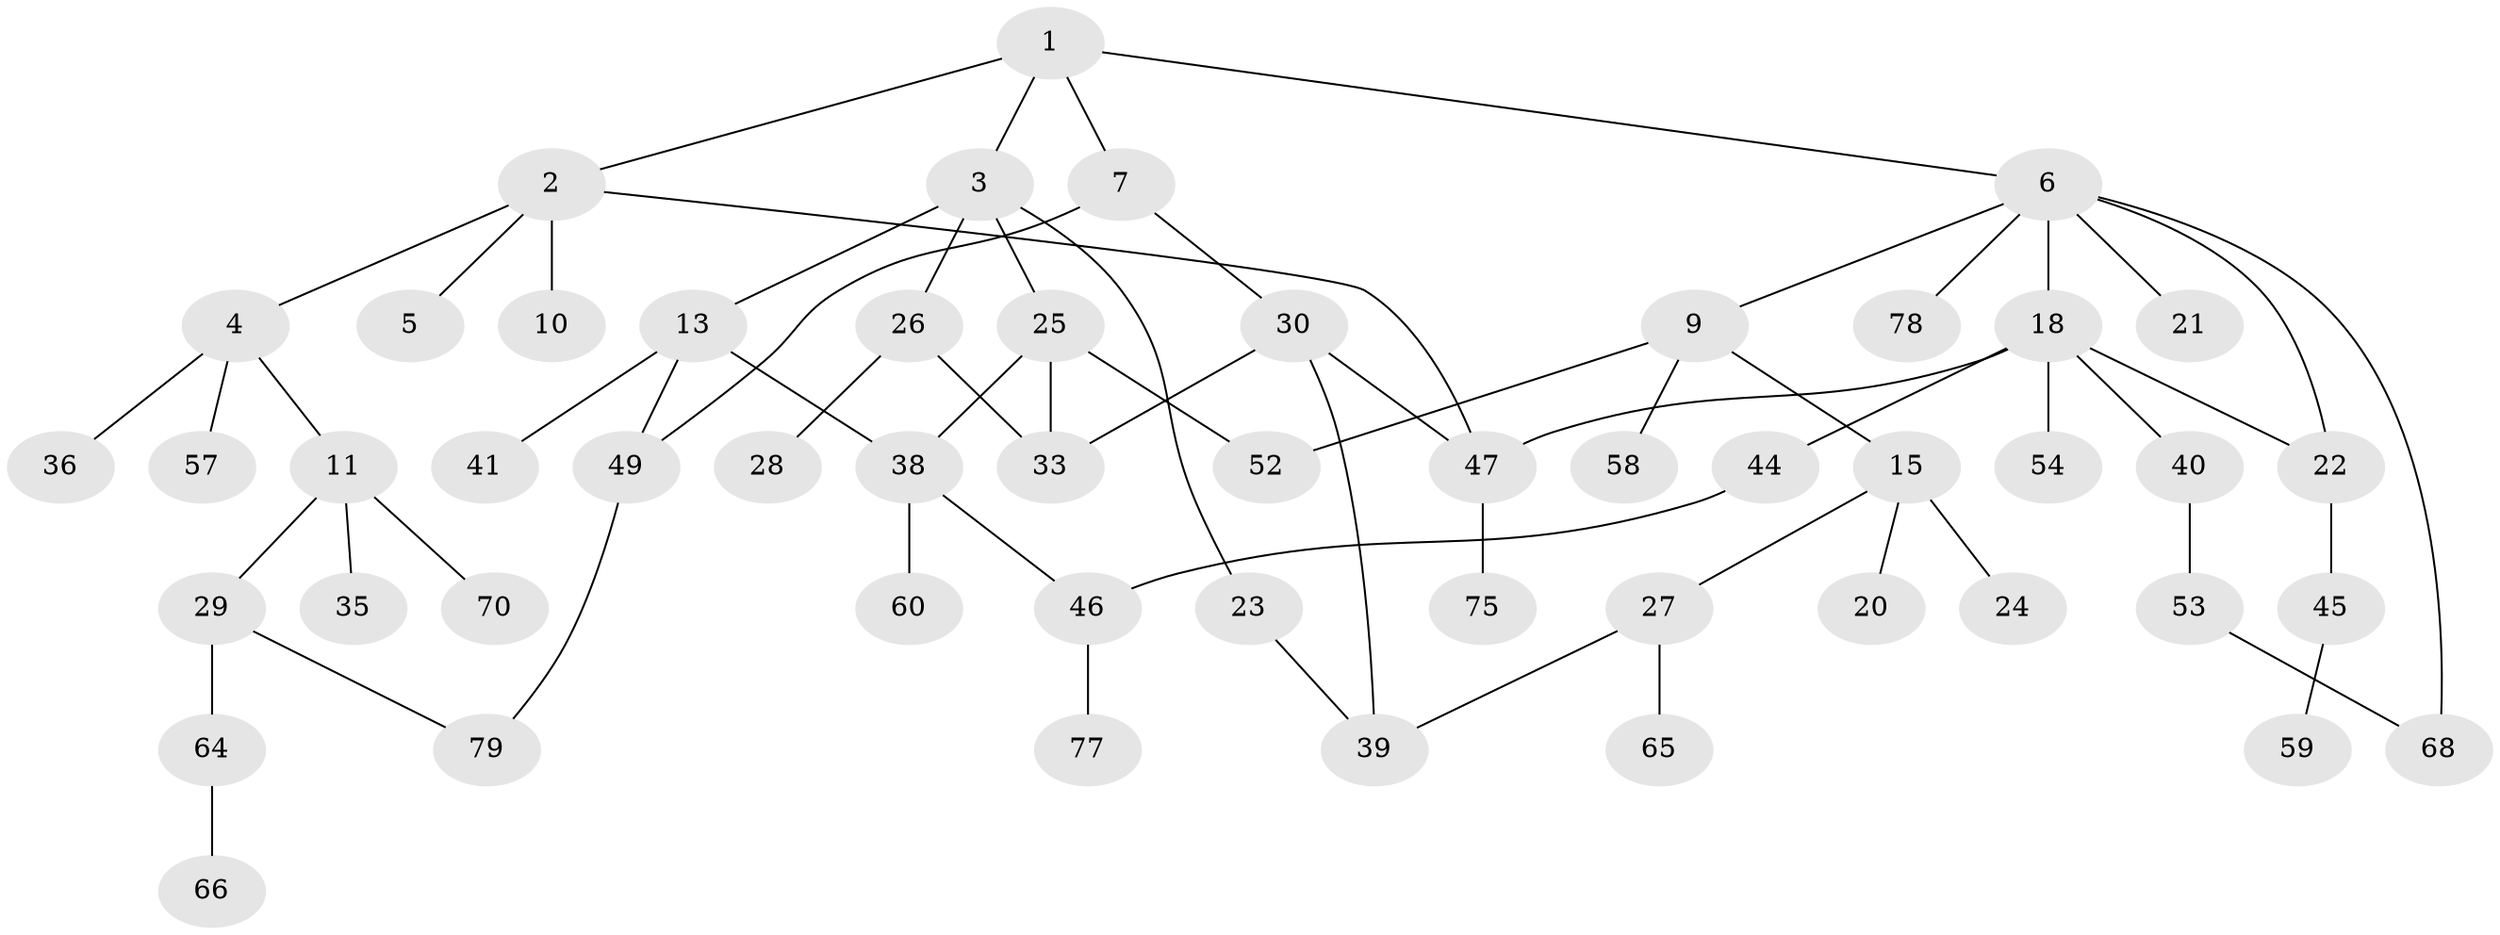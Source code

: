 // original degree distribution, {4: 0.10126582278481013, 6: 0.02531645569620253, 2: 0.26582278481012656, 5: 0.0379746835443038, 3: 0.22784810126582278, 1: 0.34177215189873417}
// Generated by graph-tools (version 1.1) at 2025/10/02/27/25 16:10:54]
// undirected, 52 vertices, 64 edges
graph export_dot {
graph [start="1"]
  node [color=gray90,style=filled];
  1;
  2 [super="+34"];
  3 [super="+42"];
  4 [super="+17"];
  5 [super="+63"];
  6 [super="+8"];
  7 [super="+14"];
  9 [super="+12"];
  10;
  11 [super="+16"];
  13 [super="+31"];
  15 [super="+19"];
  18 [super="+37"];
  20;
  21;
  22;
  23 [super="+32"];
  24;
  25;
  26 [super="+62"];
  27 [super="+43"];
  28;
  29;
  30 [super="+61"];
  33 [super="+73"];
  35;
  36;
  38 [super="+71"];
  39 [super="+48"];
  40;
  41;
  44 [super="+72"];
  45 [super="+50"];
  46 [super="+51"];
  47 [super="+69"];
  49 [super="+55"];
  52 [super="+56"];
  53 [super="+67"];
  54;
  57;
  58;
  59;
  60 [super="+74"];
  64;
  65;
  66;
  68;
  70;
  75 [super="+76"];
  77;
  78;
  79;
  1 -- 2;
  1 -- 3;
  1 -- 6;
  1 -- 7;
  2 -- 4;
  2 -- 5;
  2 -- 10;
  2 -- 47;
  3 -- 13;
  3 -- 23;
  3 -- 25;
  3 -- 26;
  4 -- 11;
  4 -- 57;
  4 -- 36;
  6 -- 18;
  6 -- 22;
  6 -- 78;
  6 -- 9;
  6 -- 68;
  6 -- 21;
  7 -- 30;
  7 -- 49;
  9 -- 52;
  9 -- 58;
  9 -- 15;
  11 -- 35;
  11 -- 29;
  11 -- 70;
  13 -- 41;
  13 -- 49;
  13 -- 38;
  15 -- 24;
  15 -- 27;
  15 -- 20;
  18 -- 44;
  18 -- 22;
  18 -- 54;
  18 -- 40;
  18 -- 47;
  22 -- 45;
  23 -- 39;
  25 -- 52;
  25 -- 38;
  25 -- 33;
  26 -- 28;
  26 -- 33;
  27 -- 65;
  27 -- 39;
  29 -- 64;
  29 -- 79;
  30 -- 33;
  30 -- 47;
  30 -- 39;
  38 -- 46;
  38 -- 60;
  40 -- 53;
  44 -- 46;
  45 -- 59;
  46 -- 77;
  47 -- 75;
  49 -- 79;
  53 -- 68;
  64 -- 66;
}
